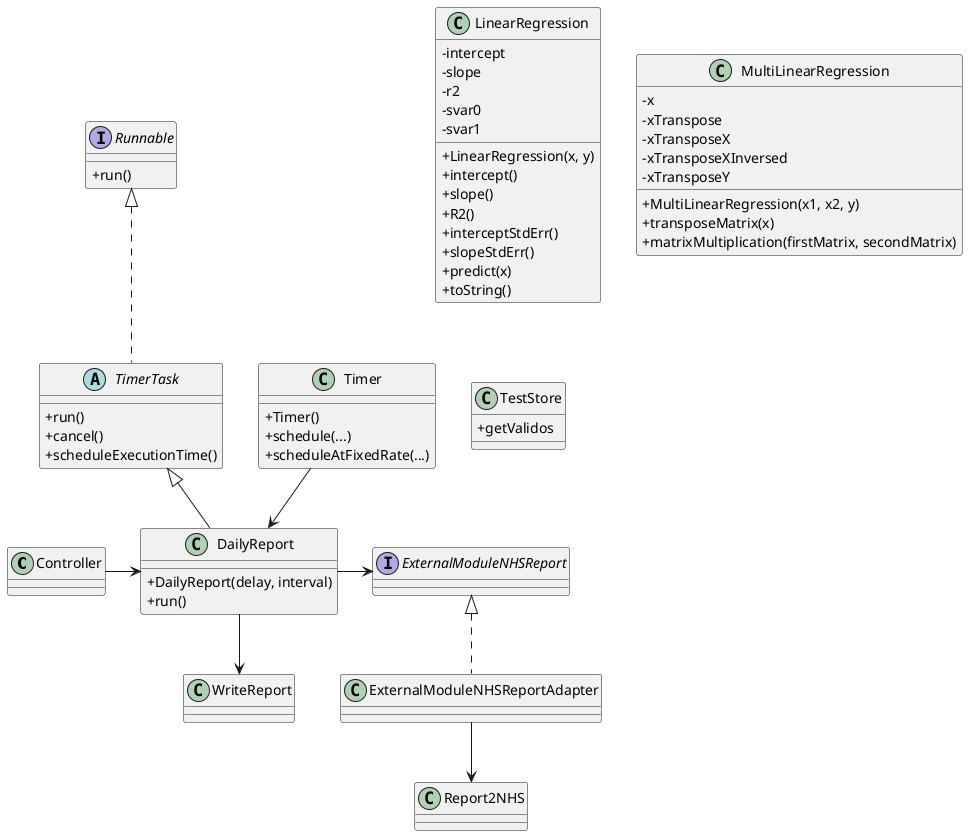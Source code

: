@startuml

skinparam classAttributeIconSize 0

class Controller

interface Runnable {
+run()
}

abstract TimerTask {
+run()
+cancel()
+scheduleExecutionTime()
}

class DailyReport {
+DailyReport(delay, interval)
+run()
}

class Timer {
+Timer()
+schedule(...)
+scheduleAtFixedRate(...)
}

class LinearRegression {
-intercept
-slope
-r2
-svar0
-svar1
+LinearRegression(x, y)
+intercept()
+slope()
+R2()
+interceptStdErr()
+slopeStdErr()
+predict(x)
+toString()
}

class MultiLinearRegression {
-x
-xTranspose
-xTransposeX
-xTransposeXInversed
-xTransposeY
+MultiLinearRegression(x1, x2, y)
+transposeMatrix(x)
+matrixMultiplication(firstMatrix, secondMatrix)
}

class TestStore {
+getValidos
}

class WriteReport

interface ExternalModuleNHSReport

class ExternalModuleNHSReportAdapter

class Report2NHS

Controller -> DailyReport


Runnable <|.. TimerTask
TimerTask <|-- DailyReport
Timer --> DailyReport
DailyReport --> WriteReport

DailyReport -> ExternalModuleNHSReport

ExternalModuleNHSReport <|.. ExternalModuleNHSReportAdapter
ExternalModuleNHSReportAdapter --> Report2NHS

@enduml
